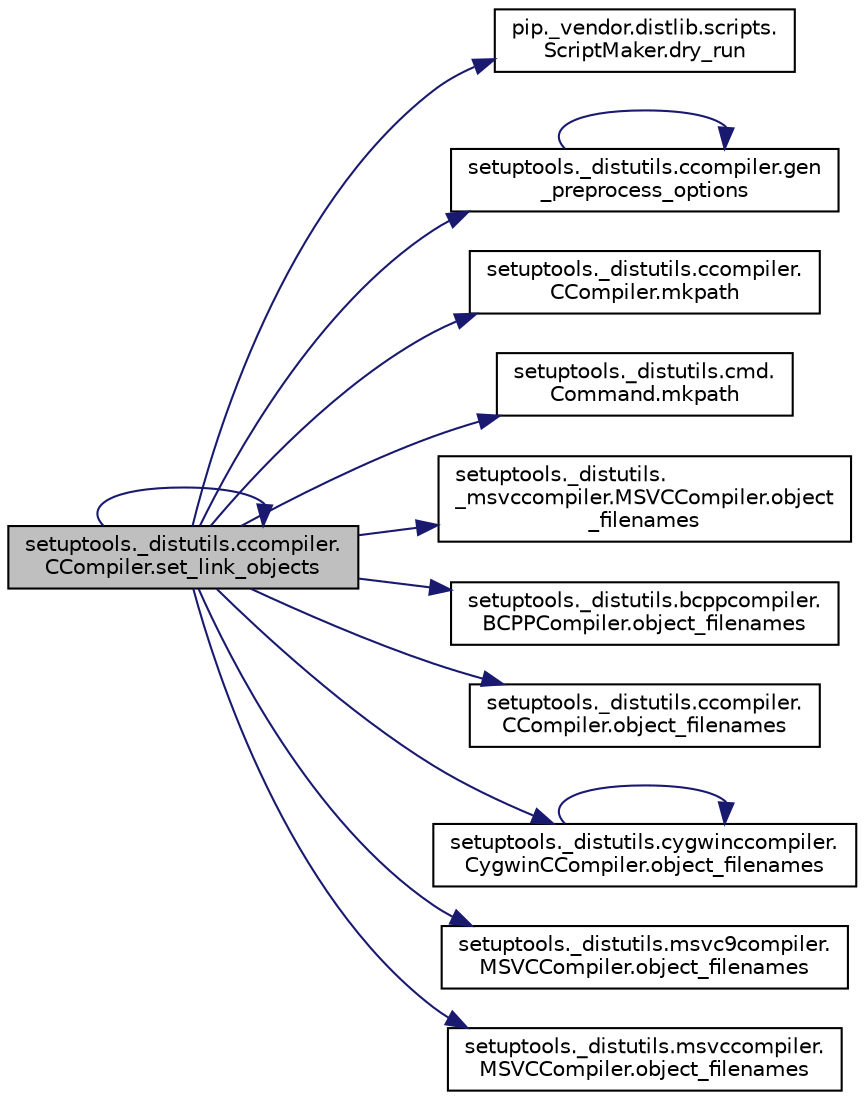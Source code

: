 digraph "setuptools._distutils.ccompiler.CCompiler.set_link_objects"
{
 // LATEX_PDF_SIZE
  edge [fontname="Helvetica",fontsize="10",labelfontname="Helvetica",labelfontsize="10"];
  node [fontname="Helvetica",fontsize="10",shape=record];
  rankdir="LR";
  Node1 [label="setuptools._distutils.ccompiler.\lCCompiler.set_link_objects",height=0.2,width=0.4,color="black", fillcolor="grey75", style="filled", fontcolor="black",tooltip=" "];
  Node1 -> Node2 [color="midnightblue",fontsize="10",style="solid",fontname="Helvetica"];
  Node2 [label="pip._vendor.distlib.scripts.\lScriptMaker.dry_run",height=0.2,width=0.4,color="black", fillcolor="white", style="filled",URL="$de/dcc/classpip_1_1__vendor_1_1distlib_1_1scripts_1_1_script_maker.html#ab788624a4b1688e66c95f02b42674a4f",tooltip=" "];
  Node1 -> Node3 [color="midnightblue",fontsize="10",style="solid",fontname="Helvetica"];
  Node3 [label="setuptools._distutils.ccompiler.gen\l_preprocess_options",height=0.2,width=0.4,color="black", fillcolor="white", style="filled",URL="$dd/d8c/namespacesetuptools_1_1__distutils_1_1ccompiler.html#a61e9065d3f34f4c2f88deb2eda16d537",tooltip=" "];
  Node3 -> Node3 [color="midnightblue",fontsize="10",style="solid",fontname="Helvetica"];
  Node1 -> Node4 [color="midnightblue",fontsize="10",style="solid",fontname="Helvetica"];
  Node4 [label="setuptools._distutils.ccompiler.\lCCompiler.mkpath",height=0.2,width=0.4,color="black", fillcolor="white", style="filled",URL="$d0/daa/classsetuptools_1_1__distutils_1_1ccompiler_1_1_c_compiler.html#ab410541aef9ab8805ec1ac1632d55186",tooltip=" "];
  Node1 -> Node5 [color="midnightblue",fontsize="10",style="solid",fontname="Helvetica"];
  Node5 [label="setuptools._distutils.cmd.\lCommand.mkpath",height=0.2,width=0.4,color="black", fillcolor="white", style="filled",URL="$dd/df5/classsetuptools_1_1__distutils_1_1cmd_1_1_command.html#af04c690e046e6c5c8d64fbc7f889fc4e",tooltip=" "];
  Node1 -> Node6 [color="midnightblue",fontsize="10",style="solid",fontname="Helvetica"];
  Node6 [label="setuptools._distutils.\l_msvccompiler.MSVCCompiler.object\l_filenames",height=0.2,width=0.4,color="black", fillcolor="white", style="filled",URL="$db/da5/classsetuptools_1_1__distutils_1_1__msvccompiler_1_1_m_s_v_c_compiler.html#af93e8224d8a5efd8ae1ef5c1528029a5",tooltip=" "];
  Node1 -> Node7 [color="midnightblue",fontsize="10",style="solid",fontname="Helvetica"];
  Node7 [label="setuptools._distutils.bcppcompiler.\lBCPPCompiler.object_filenames",height=0.2,width=0.4,color="black", fillcolor="white", style="filled",URL="$db/d1b/classsetuptools_1_1__distutils_1_1bcppcompiler_1_1_b_c_p_p_compiler.html#a646e794b91e559f8a620efe1dbb27f00",tooltip=" "];
  Node1 -> Node8 [color="midnightblue",fontsize="10",style="solid",fontname="Helvetica"];
  Node8 [label="setuptools._distutils.ccompiler.\lCCompiler.object_filenames",height=0.2,width=0.4,color="black", fillcolor="white", style="filled",URL="$d0/daa/classsetuptools_1_1__distutils_1_1ccompiler_1_1_c_compiler.html#a0dd4727234f365fb0fa0a13f74890cae",tooltip=" "];
  Node1 -> Node9 [color="midnightblue",fontsize="10",style="solid",fontname="Helvetica"];
  Node9 [label="setuptools._distutils.cygwinccompiler.\lCygwinCCompiler.object_filenames",height=0.2,width=0.4,color="black", fillcolor="white", style="filled",URL="$d5/d19/classsetuptools_1_1__distutils_1_1cygwinccompiler_1_1_cygwin_c_compiler.html#a78b7772ba43c885f3f6b2c89ec2f4800",tooltip=" "];
  Node9 -> Node9 [color="midnightblue",fontsize="10",style="solid",fontname="Helvetica"];
  Node1 -> Node10 [color="midnightblue",fontsize="10",style="solid",fontname="Helvetica"];
  Node10 [label="setuptools._distutils.msvc9compiler.\lMSVCCompiler.object_filenames",height=0.2,width=0.4,color="black", fillcolor="white", style="filled",URL="$d3/d66/classsetuptools_1_1__distutils_1_1msvc9compiler_1_1_m_s_v_c_compiler.html#a01639830bbdfc3434792f7a7fd0eff3b",tooltip=" "];
  Node1 -> Node11 [color="midnightblue",fontsize="10",style="solid",fontname="Helvetica"];
  Node11 [label="setuptools._distutils.msvccompiler.\lMSVCCompiler.object_filenames",height=0.2,width=0.4,color="black", fillcolor="white", style="filled",URL="$d3/d17/classsetuptools_1_1__distutils_1_1msvccompiler_1_1_m_s_v_c_compiler.html#ad4d065897899e5a1785f8aeed0ce928d",tooltip=" "];
  Node1 -> Node1 [color="midnightblue",fontsize="10",style="solid",fontname="Helvetica"];
}
